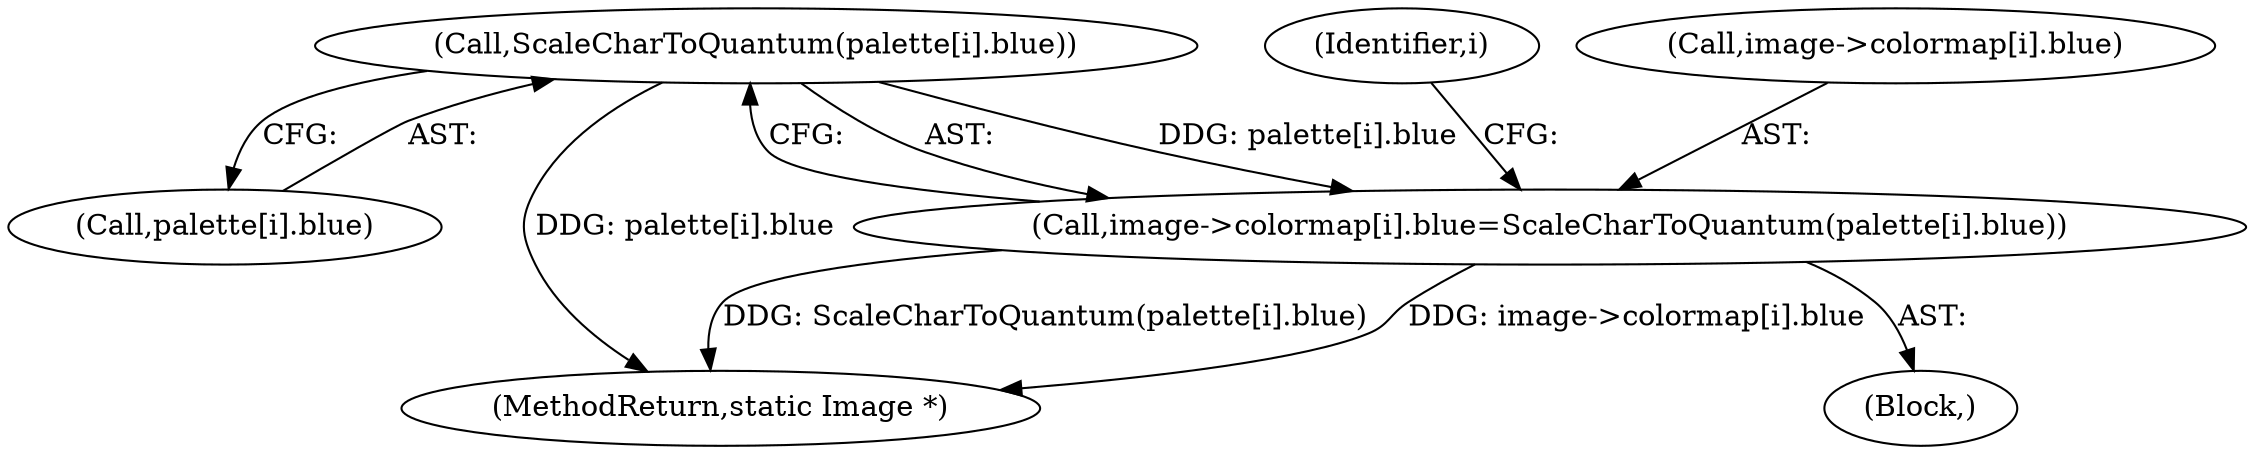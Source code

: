 digraph "0_ImageMagick_8ca35831e91c3db8c6d281d09b605001003bec08@array" {
"1002835" [label="(Call,ScaleCharToQuantum(palette[i].blue))"];
"1002827" [label="(Call,image->colormap[i].blue=ScaleCharToQuantum(palette[i].blue))"];
"1002835" [label="(Call,ScaleCharToQuantum(palette[i].blue))"];
"1002836" [label="(Call,palette[i].blue)"];
"1002798" [label="(Block,)"];
"1005492" [label="(MethodReturn,static Image *)"];
"1002827" [label="(Call,image->colormap[i].blue=ScaleCharToQuantum(palette[i].blue))"];
"1002797" [label="(Identifier,i)"];
"1002828" [label="(Call,image->colormap[i].blue)"];
"1002835" -> "1002827"  [label="AST: "];
"1002835" -> "1002836"  [label="CFG: "];
"1002836" -> "1002835"  [label="AST: "];
"1002827" -> "1002835"  [label="CFG: "];
"1002835" -> "1005492"  [label="DDG: palette[i].blue"];
"1002835" -> "1002827"  [label="DDG: palette[i].blue"];
"1002827" -> "1002798"  [label="AST: "];
"1002828" -> "1002827"  [label="AST: "];
"1002797" -> "1002827"  [label="CFG: "];
"1002827" -> "1005492"  [label="DDG: ScaleCharToQuantum(palette[i].blue)"];
"1002827" -> "1005492"  [label="DDG: image->colormap[i].blue"];
}
